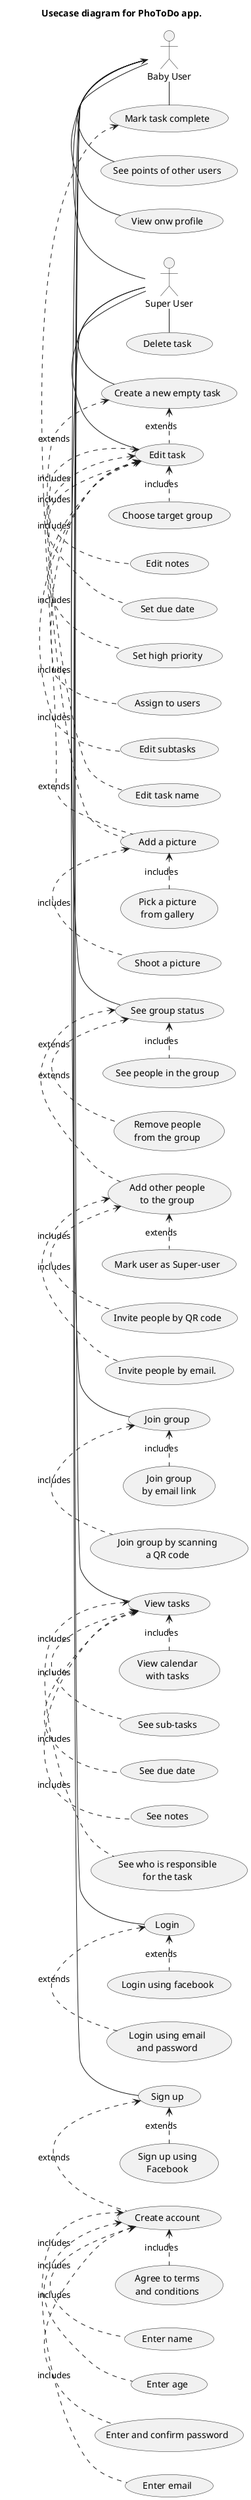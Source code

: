 @startuml

left to right direction

title Usecase diagram for <b>PhoToDo</b> app.

:Super User: as superuser
:Baby User: as babyuser

usecase "See group status" as UC1
usecase "Login" as UC2
usecase "View tasks" as UC3
usecase UC4 as "See who is responsible
 for the task"
usecase "See notes" as UC5
usecase "See due date" as UC6
usecase "See sub-tasks" as UC7
usecase "Edit task" as UC8
usecase "Delete task" as UC9
usecase "View onw profile" as UC10
usecase "Create a new empty task" as UC11
usecase "See points of other users" as UC12
usecase "Mark task complete" as UC13
usecase "Edit task name" as UC14
usecase "Edit subtasks" as UC15
usecase "Assign to users" as UC16
usecase "Set high priority" as UC17
usecase "Set due date" as UC18
usecase "Edit notes" as UC19
usecase "Add a picture" as UC20
usecase "Shoot a picture" as UC21
usecase UC22 as "Pick a picture
from gallery"
usecase UC23 as "Add other people
to the group"
usecase UC24 as "Invite people by email."
usecase UC25 as "Invite people by QR code"
usecase UC26 as "Join group"
usecase UC27 as "Join group by scanning
 a QR code"
usecase UC28 as "Join group
by email link"
usecase UC29 as "Remove people
from the group"
usecase UC30 as "Mark user as Super-user"
usecase UC31 as "See people in the group"
usecase UC32 as "View calendar
with tasks"
usecase UC33 as "Choose target group"
usecase UC34 as "Create account"
usecase UC35 as "Login using email
and password"
usecase UC36 as "Login using facebook"
usecase UC37 as "Enter email"
usecase UC38 as "Enter and confirm password"
usecase UC39 as "Enter age"
usecase UC40 as "Enter name"
usecase UC41 as "Agree to terms
and conditions"
usecase UC42 as "Sign up"
usecase UC43 as "Sign up using
Facebook"

superuser -left-> babyuser

UC1 -left- superuser
UC8 -left- superuser
UC9 -left- superuser
UC11 -left- superuser

UC2 -left- babyuser
UC26 -left- babyuser
UC3 -left- babyuser
UC10 -left- babyuser
UC12 -left- babyuser
UC13 -left- babyuser
UC42 -left- babyuser


UC4 .left.> UC3 : includes
UC5 .left.> UC3 : includes
UC6 .left.> UC3 : includes
UC7 .left.> UC3 : includes


UC14 .left.> UC8 : includes
UC15 .left.> UC8 : includes
UC16 .left.> UC8 : includes
UC17 .left.> UC8 : includes
UC18 .left.> UC8 : includes
UC19 .left.> UC8 : includes
UC33 .left.> UC8 : includes
UC8 .left.> UC11 : extends

UC20 .left.> UC11: extends

UC13 <.right. UC20: extends

UC21 .left.> UC20 : includes
UC22 .left.> UC20 : includes

UC23 .left.> UC1 : extends
UC24 .left.> UC23 : includes
UC25 .left.> UC23 : includes

UC29 .left.> UC1 : extends
UC31 .left.> UC1 : includes
UC30 .left.>UC23 : extends

UC27 .left.> UC26 : includes
UC28 .left.> UC26 : includes
UC32 .left.> UC3 : includes

UC35 .left.> UC2 : extends
UC36 .left.> UC2 : extends

UC37 .left.> UC34 : includes
UC38 .left.> UC34 : includes
UC39 .left.> UC34 : includes
UC40 .left.> UC34 : includes
UC41 .left.> UC34 : includes

UC34 .left.> UC42 : extends
UC43 .left.> UC42 : extends



@enduml